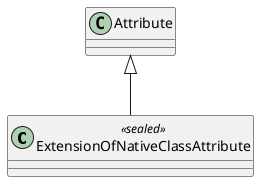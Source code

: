 @startuml
class ExtensionOfNativeClassAttribute <<sealed>> {
}
Attribute <|-- ExtensionOfNativeClassAttribute
@enduml
